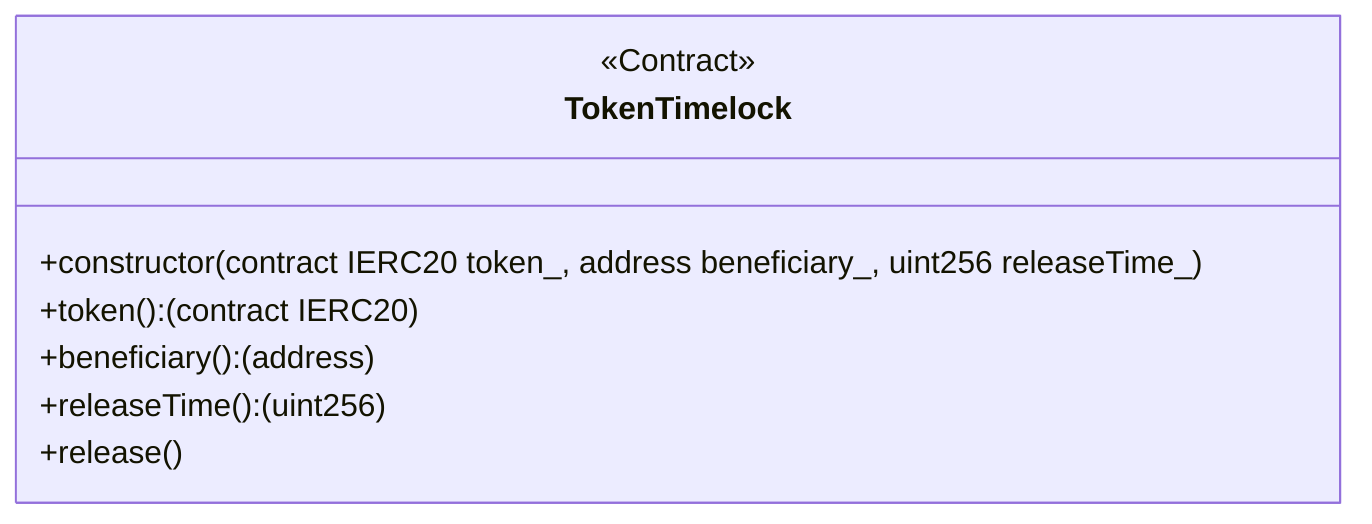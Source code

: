 classDiagram
  %% 393:1955:3
  class TokenTimelock {
    <<Contract>>
    +constructor(contract IERC20 token_, address beneficiary_, uint256 releaseTime_)
    +token(): (contract IERC20)
    +beneficiary(): (address)
    +releaseTime(): (uint256)
    +release()
  }